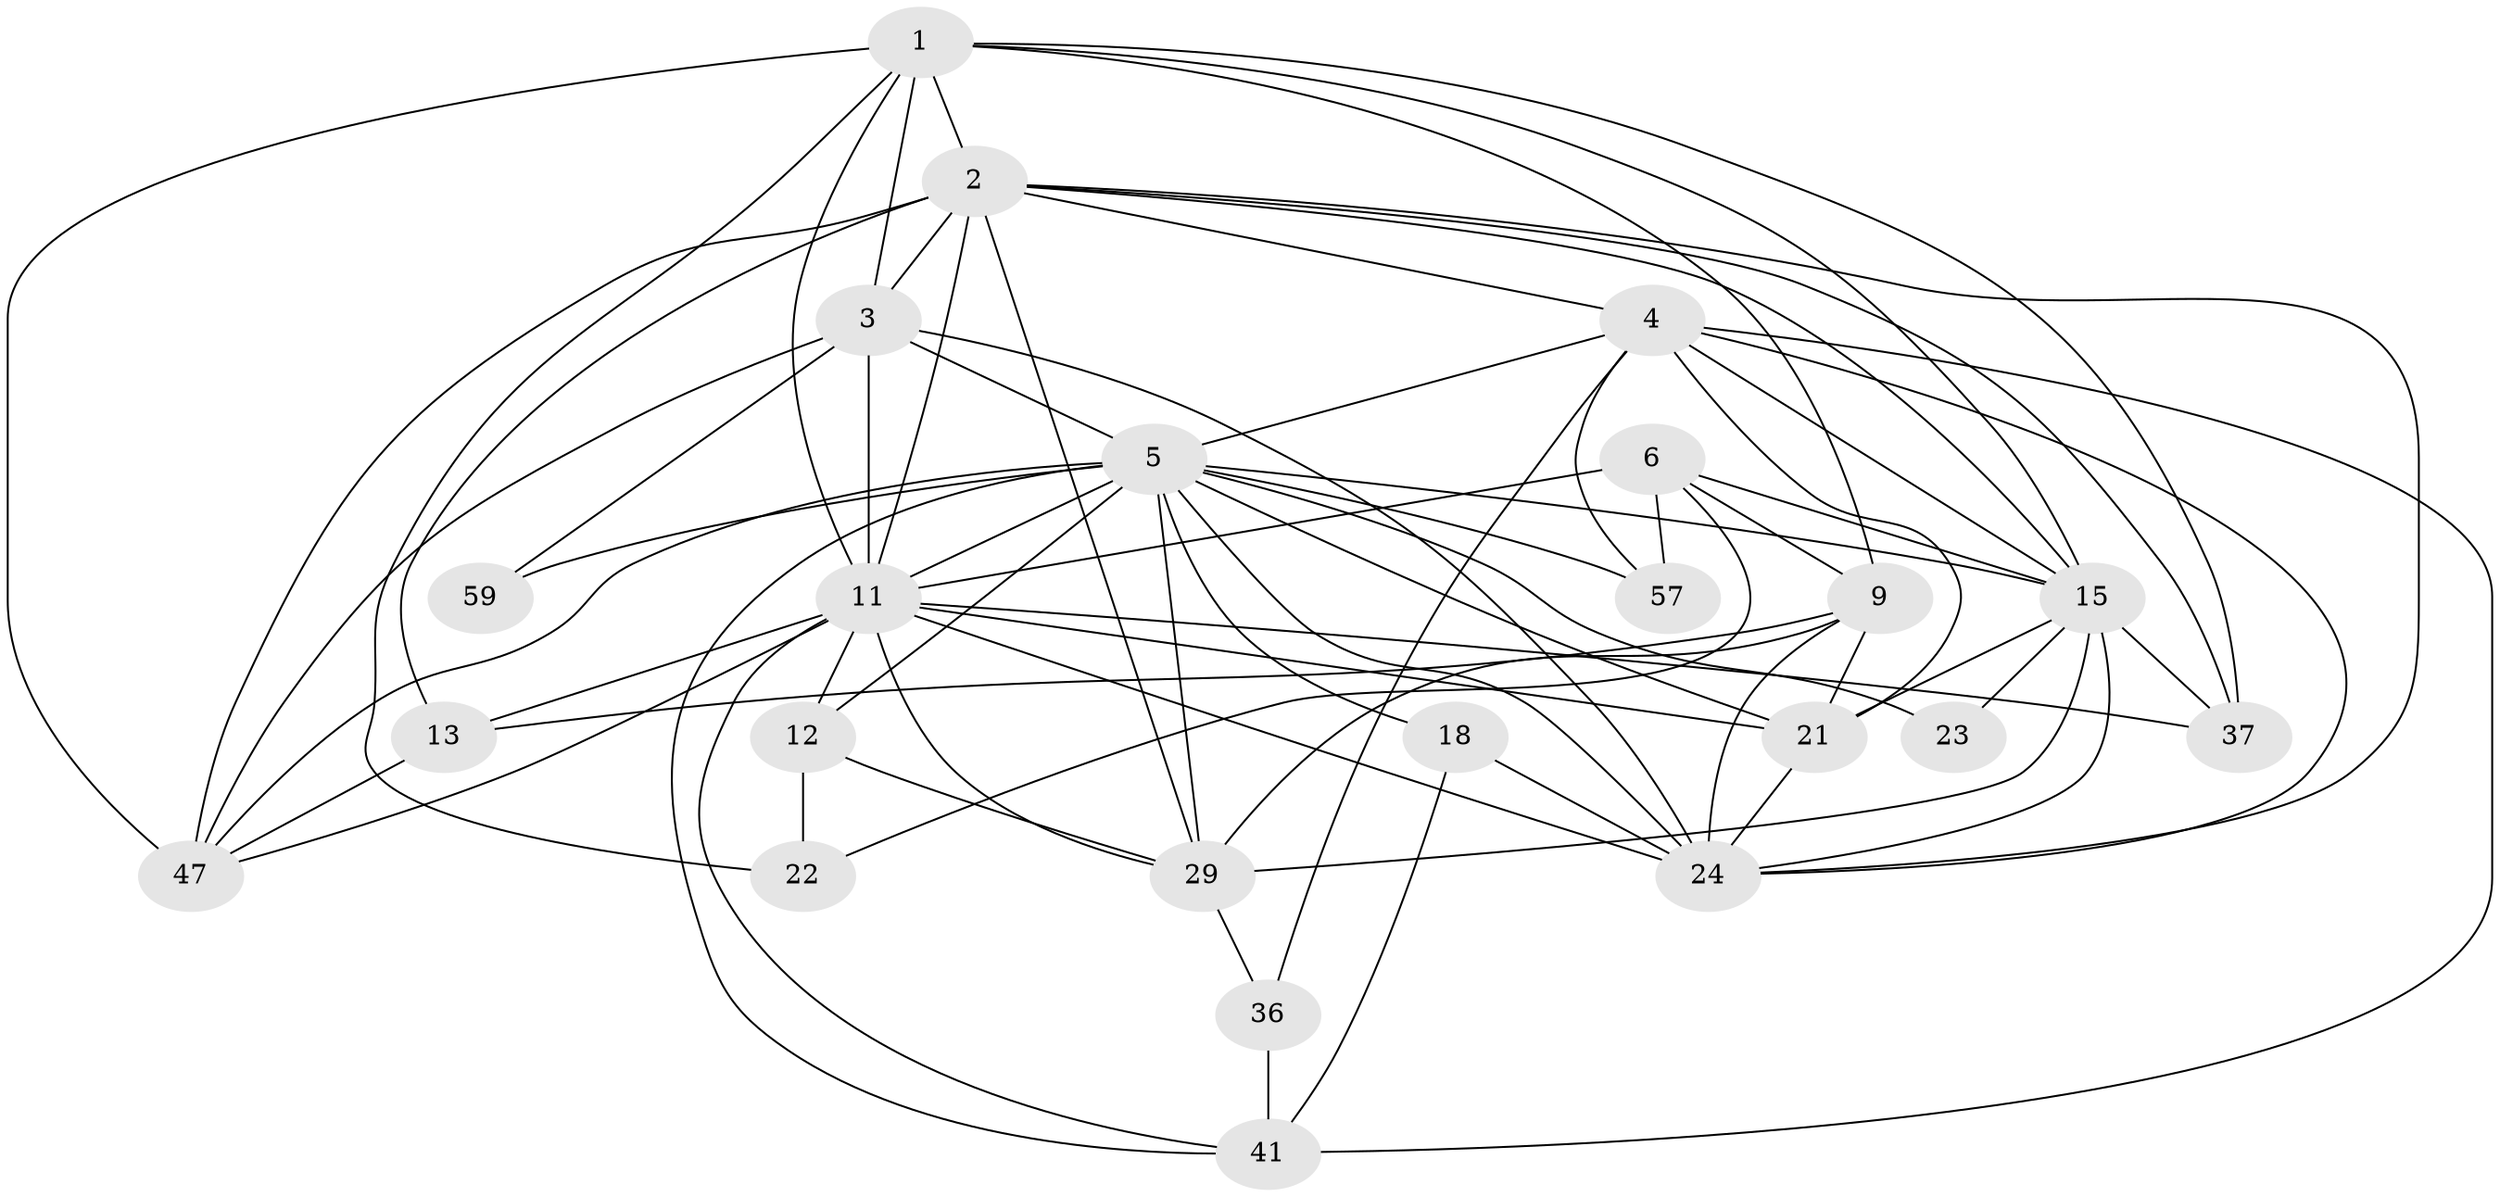 // original degree distribution, {5: 0.2077922077922078, 3: 0.2597402597402597, 6: 0.09090909090909091, 7: 0.025974025974025976, 2: 0.12987012987012986, 4: 0.2727272727272727, 8: 0.012987012987012988}
// Generated by graph-tools (version 1.1) at 2025/19/03/04/25 18:19:00]
// undirected, 23 vertices, 71 edges
graph export_dot {
graph [start="1"]
  node [color=gray90,style=filled];
  1 [super="+67+52+31+64+58"];
  2 [super="+7+25"];
  3 [super="+30+20+19"];
  4 [super="+77+10"];
  5 [super="+49+14+8"];
  6 [super="+26"];
  9 [super="+39"];
  11 [super="+61+27+32+17"];
  12 [super="+62"];
  13 [super="+16"];
  15 [super="+60+71+34"];
  18;
  21 [super="+54"];
  22;
  23;
  24 [super="+28"];
  29 [super="+44+33"];
  36;
  37 [super="+70"];
  41 [super="+75+56"];
  47 [super="+55"];
  57;
  59;
  1 -- 2 [weight=2];
  1 -- 3 [weight=3];
  1 -- 37;
  1 -- 22 [weight=2];
  1 -- 11;
  1 -- 9;
  1 -- 15 [weight=3];
  1 -- 47;
  2 -- 11 [weight=3];
  2 -- 47;
  2 -- 3;
  2 -- 4;
  2 -- 37;
  2 -- 24 [weight=2];
  2 -- 13;
  2 -- 15;
  2 -- 29;
  3 -- 59;
  3 -- 11;
  3 -- 47 [weight=3];
  3 -- 5;
  3 -- 24;
  4 -- 36;
  4 -- 57;
  4 -- 21;
  4 -- 41;
  4 -- 15;
  4 -- 24;
  4 -- 5;
  5 -- 41;
  5 -- 12;
  5 -- 18;
  5 -- 23 [weight=2];
  5 -- 57;
  5 -- 59;
  5 -- 29 [weight=4];
  5 -- 21;
  5 -- 15;
  5 -- 24;
  5 -- 47;
  5 -- 11;
  6 -- 11;
  6 -- 22;
  6 -- 9;
  6 -- 57;
  6 -- 15;
  9 -- 24;
  9 -- 21;
  9 -- 13;
  9 -- 29;
  11 -- 24 [weight=2];
  11 -- 29;
  11 -- 37;
  11 -- 41;
  11 -- 13;
  11 -- 47;
  11 -- 21;
  11 -- 12;
  12 -- 22;
  12 -- 29 [weight=2];
  13 -- 47 [weight=2];
  15 -- 29 [weight=3];
  15 -- 21;
  15 -- 37;
  15 -- 23;
  15 -- 24;
  18 -- 41;
  18 -- 24;
  21 -- 24;
  29 -- 36;
  36 -- 41;
}
